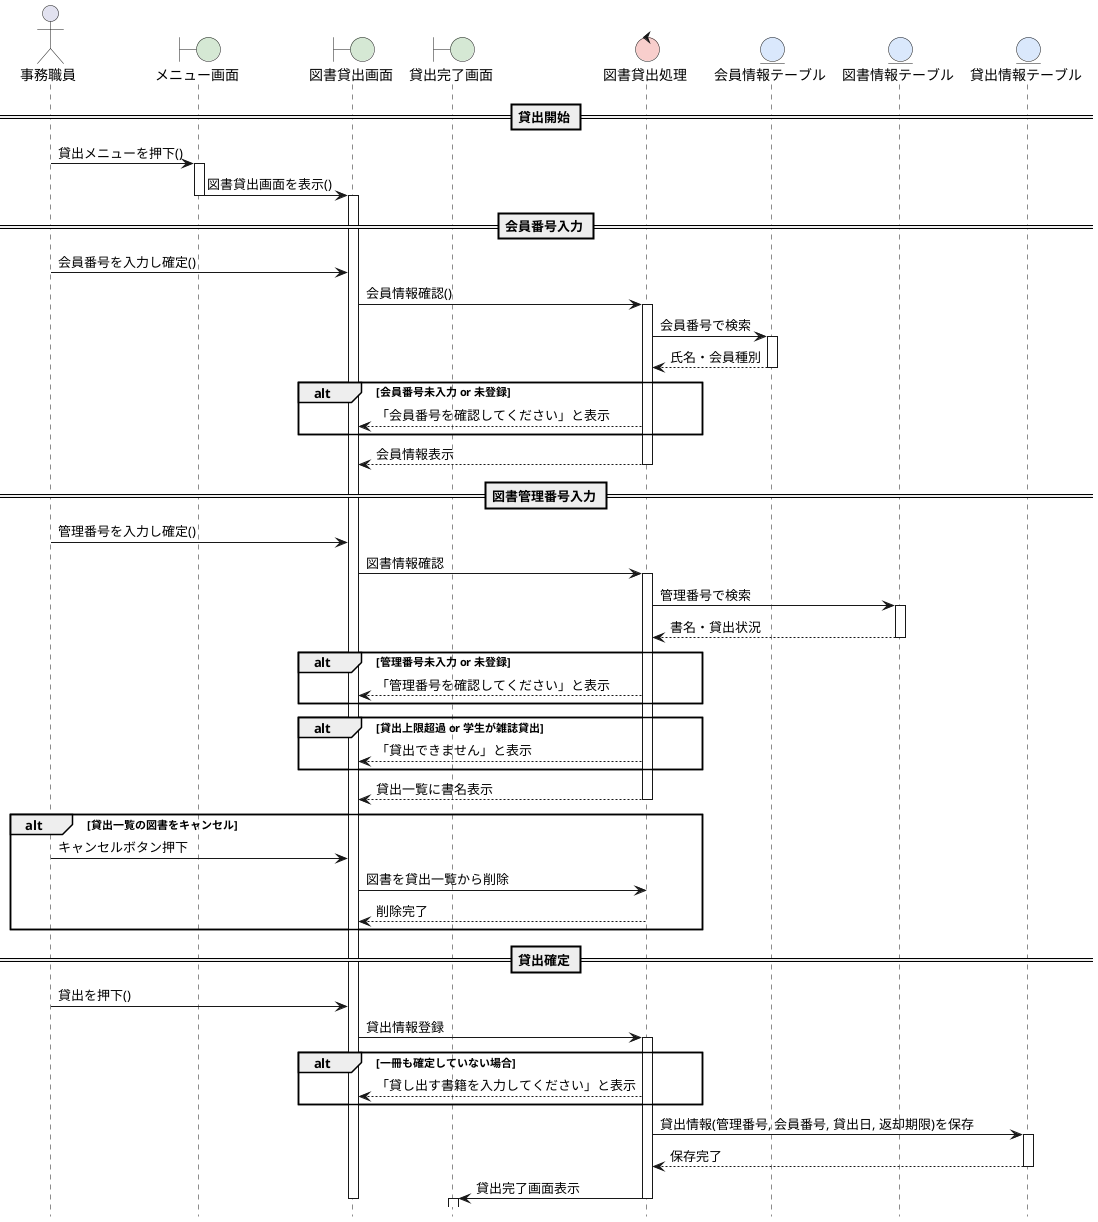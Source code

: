 @startuml 図書館システム-図書貸出シーケンス図
hide footbox
skinparam boundaryBackgroundColor #D5E8D4
skinparam controlBackgroundColor  #F8CECC
skinparam entityBackgroundColor   #DAE8FC

actor 事務職員 as A
boundary "メニュー画面" as B1
boundary "図書貸出画面" as B2
boundary "貸出完了画面" as B3
control "図書貸出処理" as C1

entity "会員情報テーブル" as MemberDB
entity "図書情報テーブル" as BookDB
entity "貸出情報テーブル" as LoanDB

== 貸出開始 ==
A -> B1: 貸出メニューを押下()
activate B1
B1 -> B2: 図書貸出画面を表示()
deactivate B1
activate B2

== 会員番号入力 ==
A -> B2: 会員番号を入力し確定()
B2 -> C1: 会員情報確認()
activate C1
C1 -> MemberDB: 会員番号で検索
activate MemberDB
MemberDB --> C1: 氏名・会員種別
deactivate MemberDB

alt 会員番号未入力 or 未登録
    C1 --> B2: 「会員番号を確認してください」と表示
end

C1 --> B2: 会員情報表示
deactivate C1

== 図書管理番号入力 ==
A -> B2: 管理番号を入力し確定()
B2 -> C1: 図書情報確認
activate C1
C1 -> BookDB: 管理番号で検索
activate BookDB
BookDB --> C1: 書名・貸出状況
deactivate BookDB

alt 管理番号未入力 or 未登録
    C1 --> B2: 「管理番号を確認してください」と表示
end

alt 貸出上限超過 or 学生が雑誌貸出
    C1 --> B2: 「貸出できません」と表示
end

C1 --> B2: 貸出一覧に書名表示
deactivate C1

alt 貸出一覧の図書をキャンセル
    A -> B2: キャンセルボタン押下
    B2 -> C1: 図書を貸出一覧から削除
    C1 --> B2: 削除完了
end

== 貸出確定 ==
A -> B2: 貸出を押下()
B2 -> C1: 貸出情報登録
activate C1

alt 一冊も確定していない場合
    C1 --> B2: 「貸し出す書籍を入力してください」と表示
end

C1 -> LoanDB: 貸出情報(管理番号, 会員番号, 貸出日, 返却期限)を保存
activate LoanDB
LoanDB --> C1: 保存完了
deactivate LoanDB
C1 -> B3: 貸出完了画面表示
deactivate C1
deactivate B2
activate B3

@enduml
